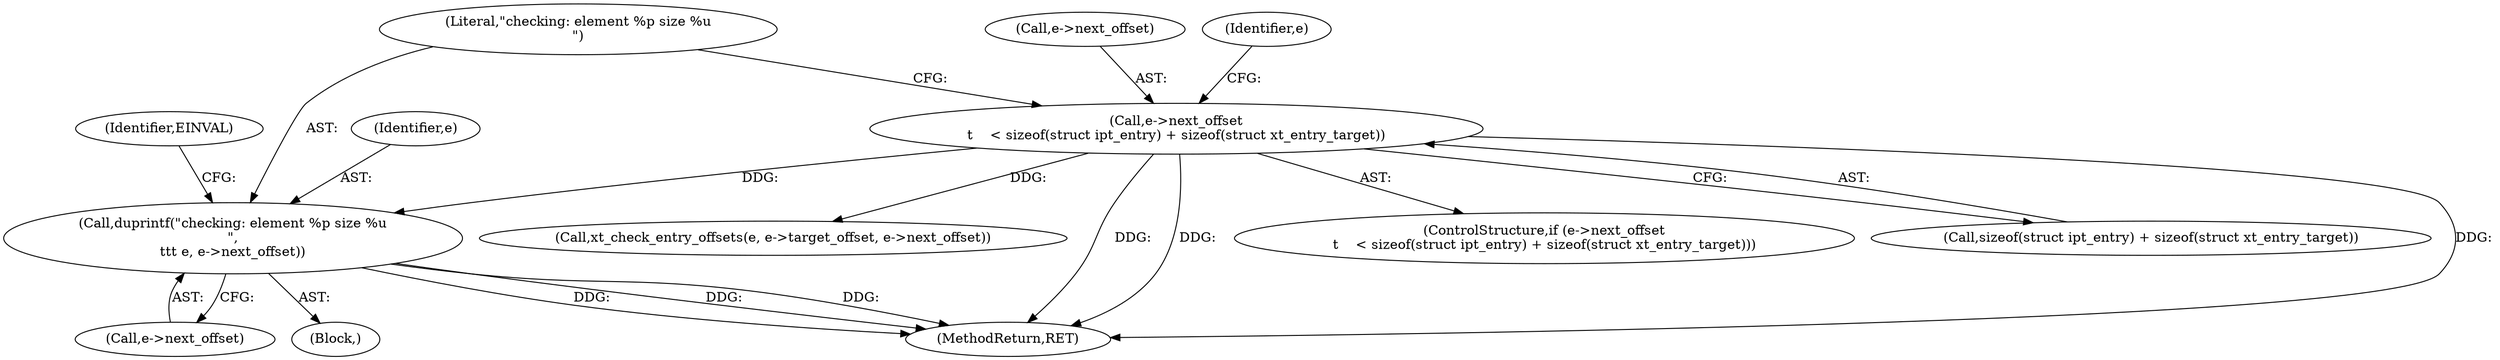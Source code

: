 digraph "0_linux_ce683e5f9d045e5d67d1312a42b359cb2ab2a13c_2@pointer" {
"1000131" [label="(Call,duprintf(\"checking: element %p size %u\n\",\n\t\t\t e, e->next_offset))"];
"1000121" [label="(Call,e->next_offset\n\t    < sizeof(struct ipt_entry) + sizeof(struct xt_entry_target))"];
"1000130" [label="(Block,)"];
"1000133" [label="(Identifier,e)"];
"1000132" [label="(Literal,\"checking: element %p size %u\n\")"];
"1000125" [label="(Call,sizeof(struct ipt_entry) + sizeof(struct xt_entry_target))"];
"1000152" [label="(Call,xt_check_entry_offsets(e, e->target_offset, e->next_offset))"];
"1000122" [label="(Call,e->next_offset)"];
"1000239" [label="(MethodReturn,RET)"];
"1000121" [label="(Call,e->next_offset\n\t    < sizeof(struct ipt_entry) + sizeof(struct xt_entry_target))"];
"1000120" [label="(ControlStructure,if (e->next_offset\n\t    < sizeof(struct ipt_entry) + sizeof(struct xt_entry_target)))"];
"1000131" [label="(Call,duprintf(\"checking: element %p size %u\n\",\n\t\t\t e, e->next_offset))"];
"1000139" [label="(Identifier,EINVAL)"];
"1000145" [label="(Identifier,e)"];
"1000134" [label="(Call,e->next_offset)"];
"1000131" -> "1000130"  [label="AST: "];
"1000131" -> "1000134"  [label="CFG: "];
"1000132" -> "1000131"  [label="AST: "];
"1000133" -> "1000131"  [label="AST: "];
"1000134" -> "1000131"  [label="AST: "];
"1000139" -> "1000131"  [label="CFG: "];
"1000131" -> "1000239"  [label="DDG: "];
"1000131" -> "1000239"  [label="DDG: "];
"1000131" -> "1000239"  [label="DDG: "];
"1000121" -> "1000131"  [label="DDG: "];
"1000121" -> "1000120"  [label="AST: "];
"1000121" -> "1000125"  [label="CFG: "];
"1000122" -> "1000121"  [label="AST: "];
"1000125" -> "1000121"  [label="AST: "];
"1000132" -> "1000121"  [label="CFG: "];
"1000145" -> "1000121"  [label="CFG: "];
"1000121" -> "1000239"  [label="DDG: "];
"1000121" -> "1000239"  [label="DDG: "];
"1000121" -> "1000239"  [label="DDG: "];
"1000121" -> "1000152"  [label="DDG: "];
}
